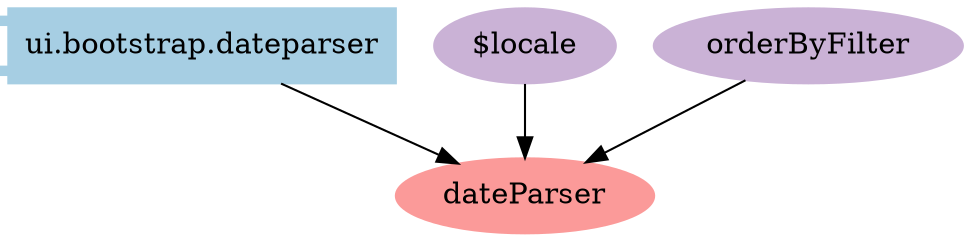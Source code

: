 digraph dependencies {
  node[shape="component",style="filled",colorscheme=paired12]


    node[shape="component"]
    "ui.bootstrap.dateparser"[label="ui.bootstrap.dateparser", color=1]

    


    node[shape="ellipse"]
    


    

    
      "dateParser"[label="dateParser", color=5]
      "ui.bootstrap.dateparser" -> "dateParser"
    

    

    node[shape="cds"]
    

    









    node[shape="ellipse",style="filled", color=9]
    

    


    

    
      
        "$locale"[label="$locale"]
        "$locale" -> "dateParser"
      
        "orderByFilter"[label="orderByFilter"]
        "orderByFilter" -> "dateParser"
      
    

    

    


}

